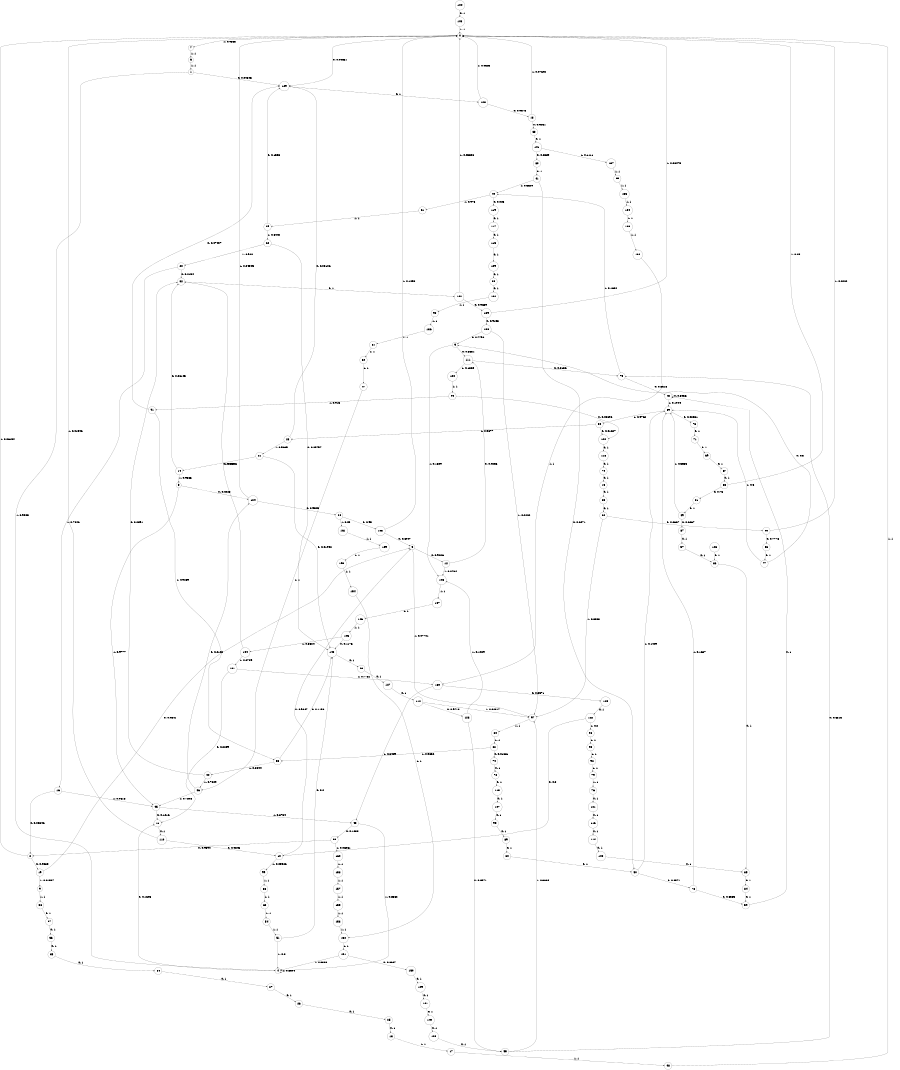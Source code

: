 digraph "ch4_face_short_L16" {
size = "6,8.5";
ratio = "fill";
node [shape = circle];
node [fontsize = 24];
edge [fontsize = 24];
0 -> 129 [label = "0: 0.04651  "];
0 -> 7 [label = "1: 0.9535   "];
1 -> 129 [label = "0: 0.04545  "];
1 -> 4 [label = "1: 0.9545   "];
2 -> 19 [label = "0: 0.9385   "];
2 -> 0 [label = "1: 0.06154  "];
3 -> 111 [label = "0: 0.8351   "];
3 -> 148 [label = "1: 0.1649   "];
4 -> 11 [label = "0: 0.1606   "];
4 -> 4 [label = "1: 0.8394   "];
5 -> 12 [label = "0: 0.9226   "];
5 -> 97 [label = "1: 0.07741  "];
6 -> 1 [label = "1: 1        "];
7 -> 6 [label = "1: 1        "];
8 -> 124 [label = "0: 0.0223   "];
8 -> 45 [label = "1: 0.9777   "];
9 -> 38 [label = "1: 1        "];
10 -> 5 [label = "0: 0.9647   "];
10 -> 99 [label = "1: 0.03526  "];
11 -> 110 [label = "0: 1        "];
12 -> 111 [label = "0: 0.9236   "];
12 -> 148 [label = "1: 0.0764   "];
13 -> 17 [label = "1: 1        "];
14 -> 32 [label = "0: 0.06143  "];
14 -> 8 [label = "1: 0.9386   "];
15 -> 83 [label = "0: 1        "];
16 -> 2 [label = "0: 0.03846  "];
16 -> 45 [label = "1: 0.9615   "];
17 -> 48 [label = "1: 1        "];
18 -> 68 [label = "0: 0.9231   "];
18 -> 0 [label = "1: 0.07692  "];
19 -> 5 [label = "0: 0.9841   "];
19 -> 9 [label = "1: 0.01587  "];
20 -> 32 [label = "0: 0.2154   "];
20 -> 16 [label = "1: 0.7846   "];
21 -> 143 [label = "0: 0.01942  "];
21 -> 14 [label = "1: 0.9806   "];
22 -> 143 [label = "0: 0.05797  "];
22 -> 20 [label = "1: 0.942    "];
23 -> 127 [label = "0: 1        "];
24 -> 105 [label = "0: 0.95     "];
24 -> 161 [label = "1: 0.05     "];
25 -> 13 [label = "0: 1        "];
26 -> 25 [label = "0: 1        "];
27 -> 26 [label = "0: 1        "];
28 -> 129 [label = "0: 0.03106  "];
28 -> 21 [label = "1: 0.9689   "];
29 -> 129 [label = "0: 0.1558   "];
29 -> 22 [label = "1: 0.8442   "];
30 -> 120 [label = "0: 0.01227  "];
30 -> 28 [label = "1: 0.9877   "];
31 -> 29 [label = "1: 1        "];
32 -> 142 [label = "0: 1        "];
33 -> 2 [label = "0: 0.9394   "];
33 -> 160 [label = "1: 0.06061  "];
34 -> 27 [label = "0: 1        "];
35 -> 34 [label = "0: 1        "];
36 -> 35 [label = "0: 1        "];
37 -> 36 [label = "0: 1        "];
38 -> 37 [label = "0: 1        "];
39 -> 73 [label = "0: 0.02381  "];
39 -> 30 [label = "1: 0.9762   "];
40 -> 119 [label = "0: 0.025    "];
40 -> 31 [label = "1: 0.975    "];
41 -> 50 [label = "0: 0.6471   "];
41 -> 40 [label = "1: 0.3529   "];
42 -> 42 [label = "0: 0.8056   "];
42 -> 39 [label = "1: 0.1944   "];
43 -> 33 [label = "0: 0.1638   "];
43 -> 4 [label = "1: 0.8362   "];
44 -> 32 [label = "0: 0.2391   "];
44 -> 46 [label = "1: 0.7609   "];
45 -> 11 [label = "0: 0.1216   "];
45 -> 43 [label = "1: 0.8784   "];
46 -> 124 [label = "0: 0.2102   "];
46 -> 45 [label = "1: 0.7898   "];
47 -> 46 [label = "1: 1        "];
48 -> 0 [label = "1: 1        "];
49 -> 87 [label = "0: 0.6667   "];
49 -> 39 [label = "1: 0.3333   "];
50 -> 78 [label = "0: 0.8571   "];
50 -> 39 [label = "1: 0.1429   "];
51 -> 143 [label = "0: 0.2      "];
51 -> 4 [label = "1: 0.8      "];
52 -> 47 [label = "1: 1        "];
53 -> 143 [label = "0: 0.1156   "];
53 -> 44 [label = "1: 0.8844   "];
54 -> 51 [label = "1: 1        "];
55 -> 75 [label = "0: 0.6316   "];
55 -> 97 [label = "1: 0.3684   "];
56 -> 77 [label = "0: 1        "];
57 -> 86 [label = "0: 1        "];
58 -> 81 [label = "0: 0.75     "];
58 -> 0 [label = "1: 0.25     "];
59 -> 42 [label = "0: 1        "];
60 -> 50 [label = "0: 1        "];
61 -> 52 [label = "1: 1        "];
62 -> 74 [label = "0: 0.01681  "];
62 -> 53 [label = "1: 0.9832   "];
63 -> 54 [label = "1: 1        "];
64 -> 62 [label = "1: 1        "];
65 -> 135 [label = "1: 1        "];
66 -> 63 [label = "1: 1        "];
67 -> 58 [label = "0: 1        "];
68 -> 101 [label = "0: 1        "];
69 -> 67 [label = "0: 1        "];
70 -> 15 [label = "0: 1        "];
71 -> 69 [label = "0: 1        "];
72 -> 113 [label = "0: 1        "];
73 -> 71 [label = "0: 1        "];
74 -> 72 [label = "0: 1        "];
75 -> 42 [label = "0: 0.8318   "];
75 -> 40 [label = "1: 0.1682   "];
76 -> 121 [label = "0: 1        "];
77 -> 3 [label = "0: 0.5      "];
77 -> 39 [label = "1: 0.5      "];
78 -> 59 [label = "0: 0.8333   "];
78 -> 39 [label = "1: 0.1667   "];
79 -> 76 [label = "1: 1        "];
80 -> 41 [label = "0: 1        "];
81 -> 49 [label = "0: 1        "];
82 -> 90 [label = "0: 0.6667   "];
82 -> 97 [label = "1: 0.3333   "];
83 -> 82 [label = "0: 1        "];
84 -> 59 [label = "0: 1        "];
85 -> 84 [label = "0: 1        "];
86 -> 85 [label = "0: 1        "];
87 -> 57 [label = "0: 1        "];
88 -> 102 [label = "0: 1        "];
89 -> 60 [label = "0: 1        "];
90 -> 56 [label = "0: 0.7778   "];
90 -> 0 [label = "1: 0.2222   "];
91 -> 129 [label = "0: 0.07407  "];
91 -> 53 [label = "1: 0.9259   "];
92 -> 79 [label = "1: 1        "];
93 -> 92 [label = "1: 1        "];
94 -> 120 [label = "0: 0.08696  "];
94 -> 91 [label = "1: 0.913    "];
95 -> 89 [label = "0: 1        "];
96 -> 93 [label = "1: 1        "];
97 -> 64 [label = "1: 1        "];
98 -> 136 [label = "1: 1        "];
99 -> 66 [label = "1: 1        "];
100 -> 94 [label = "1: 1        "];
101 -> 80 [label = "0: 0.8889   "];
101 -> 137 [label = "1: 0.1111   "];
102 -> 98 [label = "1: 1        "];
103 -> 0 [label = "1: 1        "];
104 -> 103 [label = "0: 1        "];
105 -> 5 [label = "0: 0.8947   "];
105 -> 0 [label = "1: 0.1053   "];
106 -> 86 [label = "0: 1        "];
107 -> 95 [label = "0: 1        "];
108 -> 85 [label = "0: 1        "];
109 -> 88 [label = "0: 1        "];
110 -> 10 [label = "0: 0.9845   "];
110 -> 0 [label = "1: 0.01546  "];
111 -> 75 [label = "0: 0.8136   "];
111 -> 100 [label = "1: 0.1864   "];
112 -> 123 [label = "0: 0.9718   "];
112 -> 97 [label = "1: 0.02817  "];
113 -> 107 [label = "0: 1        "];
114 -> 108 [label = "0: 1        "];
115 -> 109 [label = "0: 1        "];
116 -> 114 [label = "0: 1        "];
117 -> 115 [label = "0: 1        "];
118 -> 70 [label = "0: 1        "];
119 -> 117 [label = "0: 1        "];
120 -> 118 [label = "0: 1        "];
121 -> 116 [label = "0: 1        "];
122 -> 10 [label = "0: 0.8      "];
122 -> 96 [label = "1: 0.2      "];
123 -> 55 [label = "0: 0.8571   "];
123 -> 148 [label = "1: 0.1429   "];
124 -> 24 [label = "0: 0.9545   "];
124 -> 0 [label = "1: 0.04545  "];
125 -> 122 [label = "0: 1        "];
126 -> 55 [label = "0: 1        "];
127 -> 112 [label = "0: 1        "];
128 -> 18 [label = "0: 0.9375   "];
128 -> 0 [label = "1: 0.0625   "];
129 -> 128 [label = "0: 1        "];
130 -> 125 [label = "0: 0.3571   "];
130 -> 43 [label = "1: 0.6429   "];
131 -> 11 [label = "0: 0.2239   "];
131 -> 130 [label = "1: 0.7761   "];
132 -> 130 [label = "1: 1        "];
133 -> 132 [label = "1: 1        "];
134 -> 133 [label = "1: 1        "];
135 -> 134 [label = "1: 1        "];
136 -> 61 [label = "1: 1        "];
137 -> 65 [label = "1: 1        "];
138 -> 3 [label = "0: 0.7798   "];
138 -> 97 [label = "1: 0.2202   "];
139 -> 138 [label = "0: 0.9153   "];
139 -> 0 [label = "1: 0.08475  "];
140 -> 126 [label = "0: 1        "];
141 -> 140 [label = "0: 1        "];
142 -> 139 [label = "0: 0.9669   "];
142 -> 0 [label = "1: 0.03306  "];
143 -> 23 [label = "0: 1        "];
144 -> 32 [label = "0: 0.3291   "];
144 -> 131 [label = "1: 0.6709   "];
145 -> 143 [label = "0: 0.1176   "];
145 -> 144 [label = "1: 0.8824   "];
146 -> 145 [label = "1: 1        "];
147 -> 146 [label = "1: 1        "];
148 -> 147 [label = "1: 1        "];
149 -> 141 [label = "0: 1        "];
150 -> 149 [label = "0: 1        "];
151 -> 150 [label = "0: 0.6667   "];
151 -> 4 [label = "1: 0.3333   "];
152 -> 151 [label = "1: 1        "];
153 -> 152 [label = "1: 1        "];
154 -> 152 [label = "1: 1        "];
155 -> 153 [label = "1: 1        "];
156 -> 154 [label = "1: 1        "];
157 -> 155 [label = "1: 1        "];
158 -> 157 [label = "1: 1        "];
159 -> 156 [label = "1: 1        "];
160 -> 158 [label = "1: 1        "];
161 -> 159 [label = "1: 1        "];
}